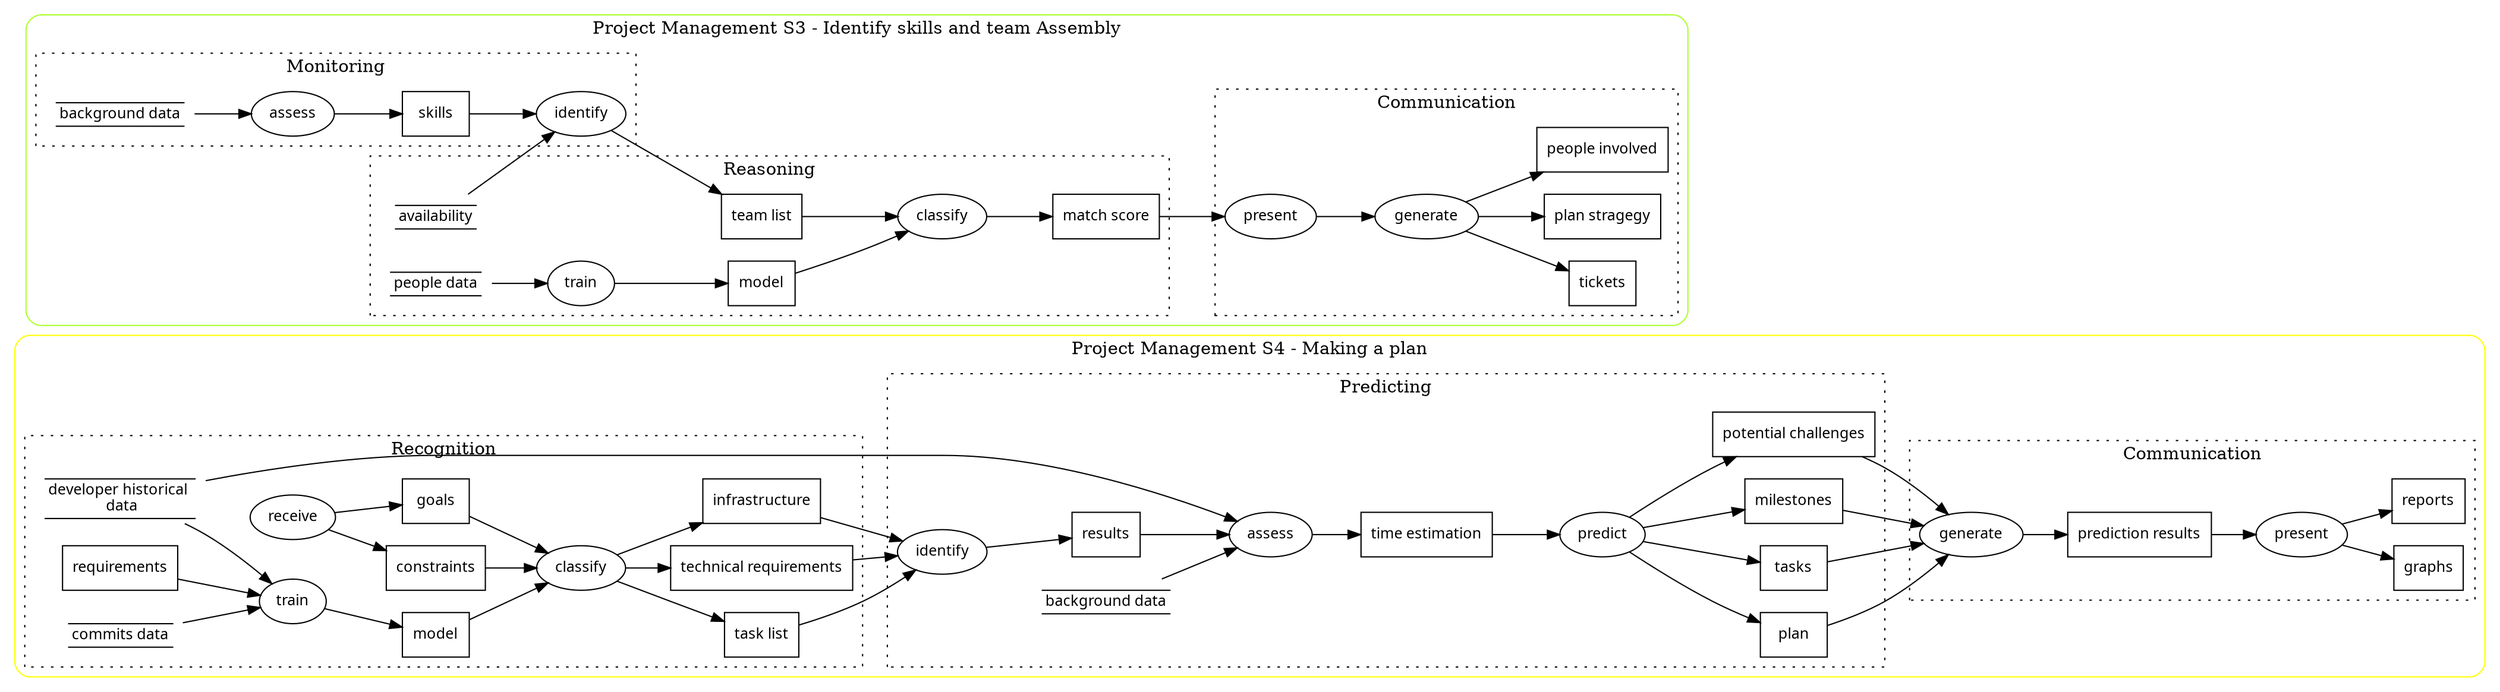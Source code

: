 digraph G {
    rankdir=LR;

    subgraph Cluster_Top_2 {
    style=rounded;
    color=yellow;
    label="Project Management S4 - Making a plan";
    node[shape=ellipse, fontname="CMU Serif", fontsize=12];
    train_2 [label="train"];
    receive_2 [label="receive"];
    classify_2 [label="classify"];
    identify_2 [label="identify"];
    assess_2 [label="assess"];
    predict [label="predict"];
    generate_2 [label="generate"];
    present_2 [label="present"];

    node[shape=box, fontname="CMU Serif", fontsize=12];
    model_2 [label="model"];
    goals [label="goals"];
    constraints [label="constraints"];
    task_list [label="task list"];
    technical_requirements [label="technical requirements"];
    infrastructure [label="infrastructure"];
    time_estimation [label="time estimation"];
    prediction_results [label="prediction results"];
    plan [label="plan"];
    tasks [label="tasks"];
    milestones [label="milestones"];

    requirements [label="requirements"];
    result_to_assess [label="results"];
    potential_challenges [label="potential challenges"];
    graphs [label="graphs"];
    reports [label="reports"];

    node[shape=plaintext];
    historical_data [label=<
    <TABLE BORDER="0" CELLBORDER="1" CELLSPACING="0">
        <TR><TD SIDES="TB">developer historical <br /> data</TD></TR>
    </TABLE>
    >]
    commits [label=<
    <TABLE BORDER="0" CELLBORDER="1" CELLSPACING="0">
        <TR><TD SIDES="TB">commits data</TD></TR>
    </TABLE>
    >]
    bg_data [label=<
    <TABLE BORDER="0" CELLBORDER="1" CELLSPACING="0">
        <TR><TD SIDES="TB">background data</TD></TR>
    </TABLE>
    >]

    edge [fontname="CMU Serif", fontsize=12, color="#000000", style=filled]
    historical_data -> train_2
    requirements -> train_2
    commits -> train_2
    train_2 -> model_2
    receive_2 -> goals
    receive_2 -> constraints
    constraints -> classify_2
    goals -> classify_2
    model_2 -> classify_2

    classify_2 -> task_list
    classify_2 -> technical_requirements
    classify_2 -> infrastructure

    infrastructure -> identify_2
    technical_requirements -> identify_2
    task_list -> identify_2

    identify_2 -> result_to_assess
    bg_data -> assess_2
    historical_data -> assess_2
    result_to_assess -> assess_2

    assess_2 -> time_estimation
    time_estimation -> predict
    predict -> plan
    predict -> tasks
    predict -> milestones
    predict -> potential_challenges

    plan -> generate_2
    tasks -> generate_2
    milestones -> generate_2
    potential_challenges -> generate_2
    generate_2 -> prediction_results
    prediction_results -> present_2
    present_2 -> graphs
    present_2 -> reports
    
    subgraph Cluster_1 {
        style=dotted;
        color=black;
        label="Recognition";
        requirements;
        commits;
        historical_data;
        train_2;
        receive_2;
        model_2;
        constraints;
        goals;
        classify_2;
        infrastructure;
        task_list
        technical_requirements;
    }

    subgraph Cluster_2 {
        style=dotted;
        color=black;
        label="Predicting";
        identify_2;
        result_to_assess;
        bg_data;
        assess_2;
        time_estimation;
        predict;
        plan;
        tasks;
        milestones;
        potential_challenges;
    }

    subgraph Cluster_3 {
        style=dotted;
        label="Communication";
        color=black;
        generate_2;
        prediction_results;
        present_2;
        graphs;
        reports;
    }

    }

    subgraph Cluster_Top {
    style=rounded;
    fillcolor=white;
    color=greenyellow;
    label="Project Management S3 - Identify skills and team Assembly";
    // Agent steps in nodes
    node[shape=ellipse, fontname="CMU Serif", fontsize=12];
    asses [label="assess"];
    identify [label="identify"];
    train [label="train"];
    classify [label="classify"];
    present [label="present"];
    generate [label="generate"];

    // User input
    node[shape=box, fontname="CMU Serif", fontsize=12];
    skills [label="skills"];
    team_list [label="team list"];
    model [label="model"];
    match_score [label="match score"];
    tickets [label="tickets"];
    plan_strategy [label="plan stragegy"];
    people_involved [label="people involved"];
        
    // Knowledge nodes
    node[shape=plaintext];
    background_data [ label=<
    <TABLE BORDER="0" CELLBORDER="1" CELLSPACING="0">
        <TR><TD SIDES="TB">background data</TD></TR>
    </TABLE>
    >];
    availability [ label=<
    <TABLE BORDER="0" CELLBORDER="1" CELLSPACING="0">
        <TR><TD SIDES="TB">availability</TD></TR>
    </TABLE>
    >];
    people_data [ label=<
    <TABLE BORDER="0" CELLBORDER="1" CELLSPACING="0">
        <TR><TD SIDES="TB">people data</TD></TR>
    </TABLE>
    >];

    // PART: EDGES
    edge [fontname="CMU Serif", fontsize=12, color="#000000", style=filled]
    background_data -> asses;
    asses -> skills;
    skills -> identify;
    availability -> identify
    identify -> team_list
    team_list -> classify;
    people_data -> train;
    train -> model
    model -> classify
    classify -> match_score
    match_score -> present
    present -> generate
    generate -> tickets
    generate -> plan_strategy
    generate -> people_involved

    // Define subgraph for grouping with a dashed border
    subgraph Cluster_4 {
        style=dotted;
        label="Monitoring";
        color=black;
        background_data;
        identify;
        asses;
        skills;
    }

    subgraph Cluster_5 {
        style=dotted;
        color=black;
        label="Reasoning";
        team_list;
        model;
        train;
        availability;
        people_data;
        classify;
        match_score;
    }

    subgraph Cluster_6 {
        style=dotted;
        label="Communication";
        color=black;
        present;
        generate;
        tickets;
        plan_strategy;
        people_involved;
    }


    }

}

